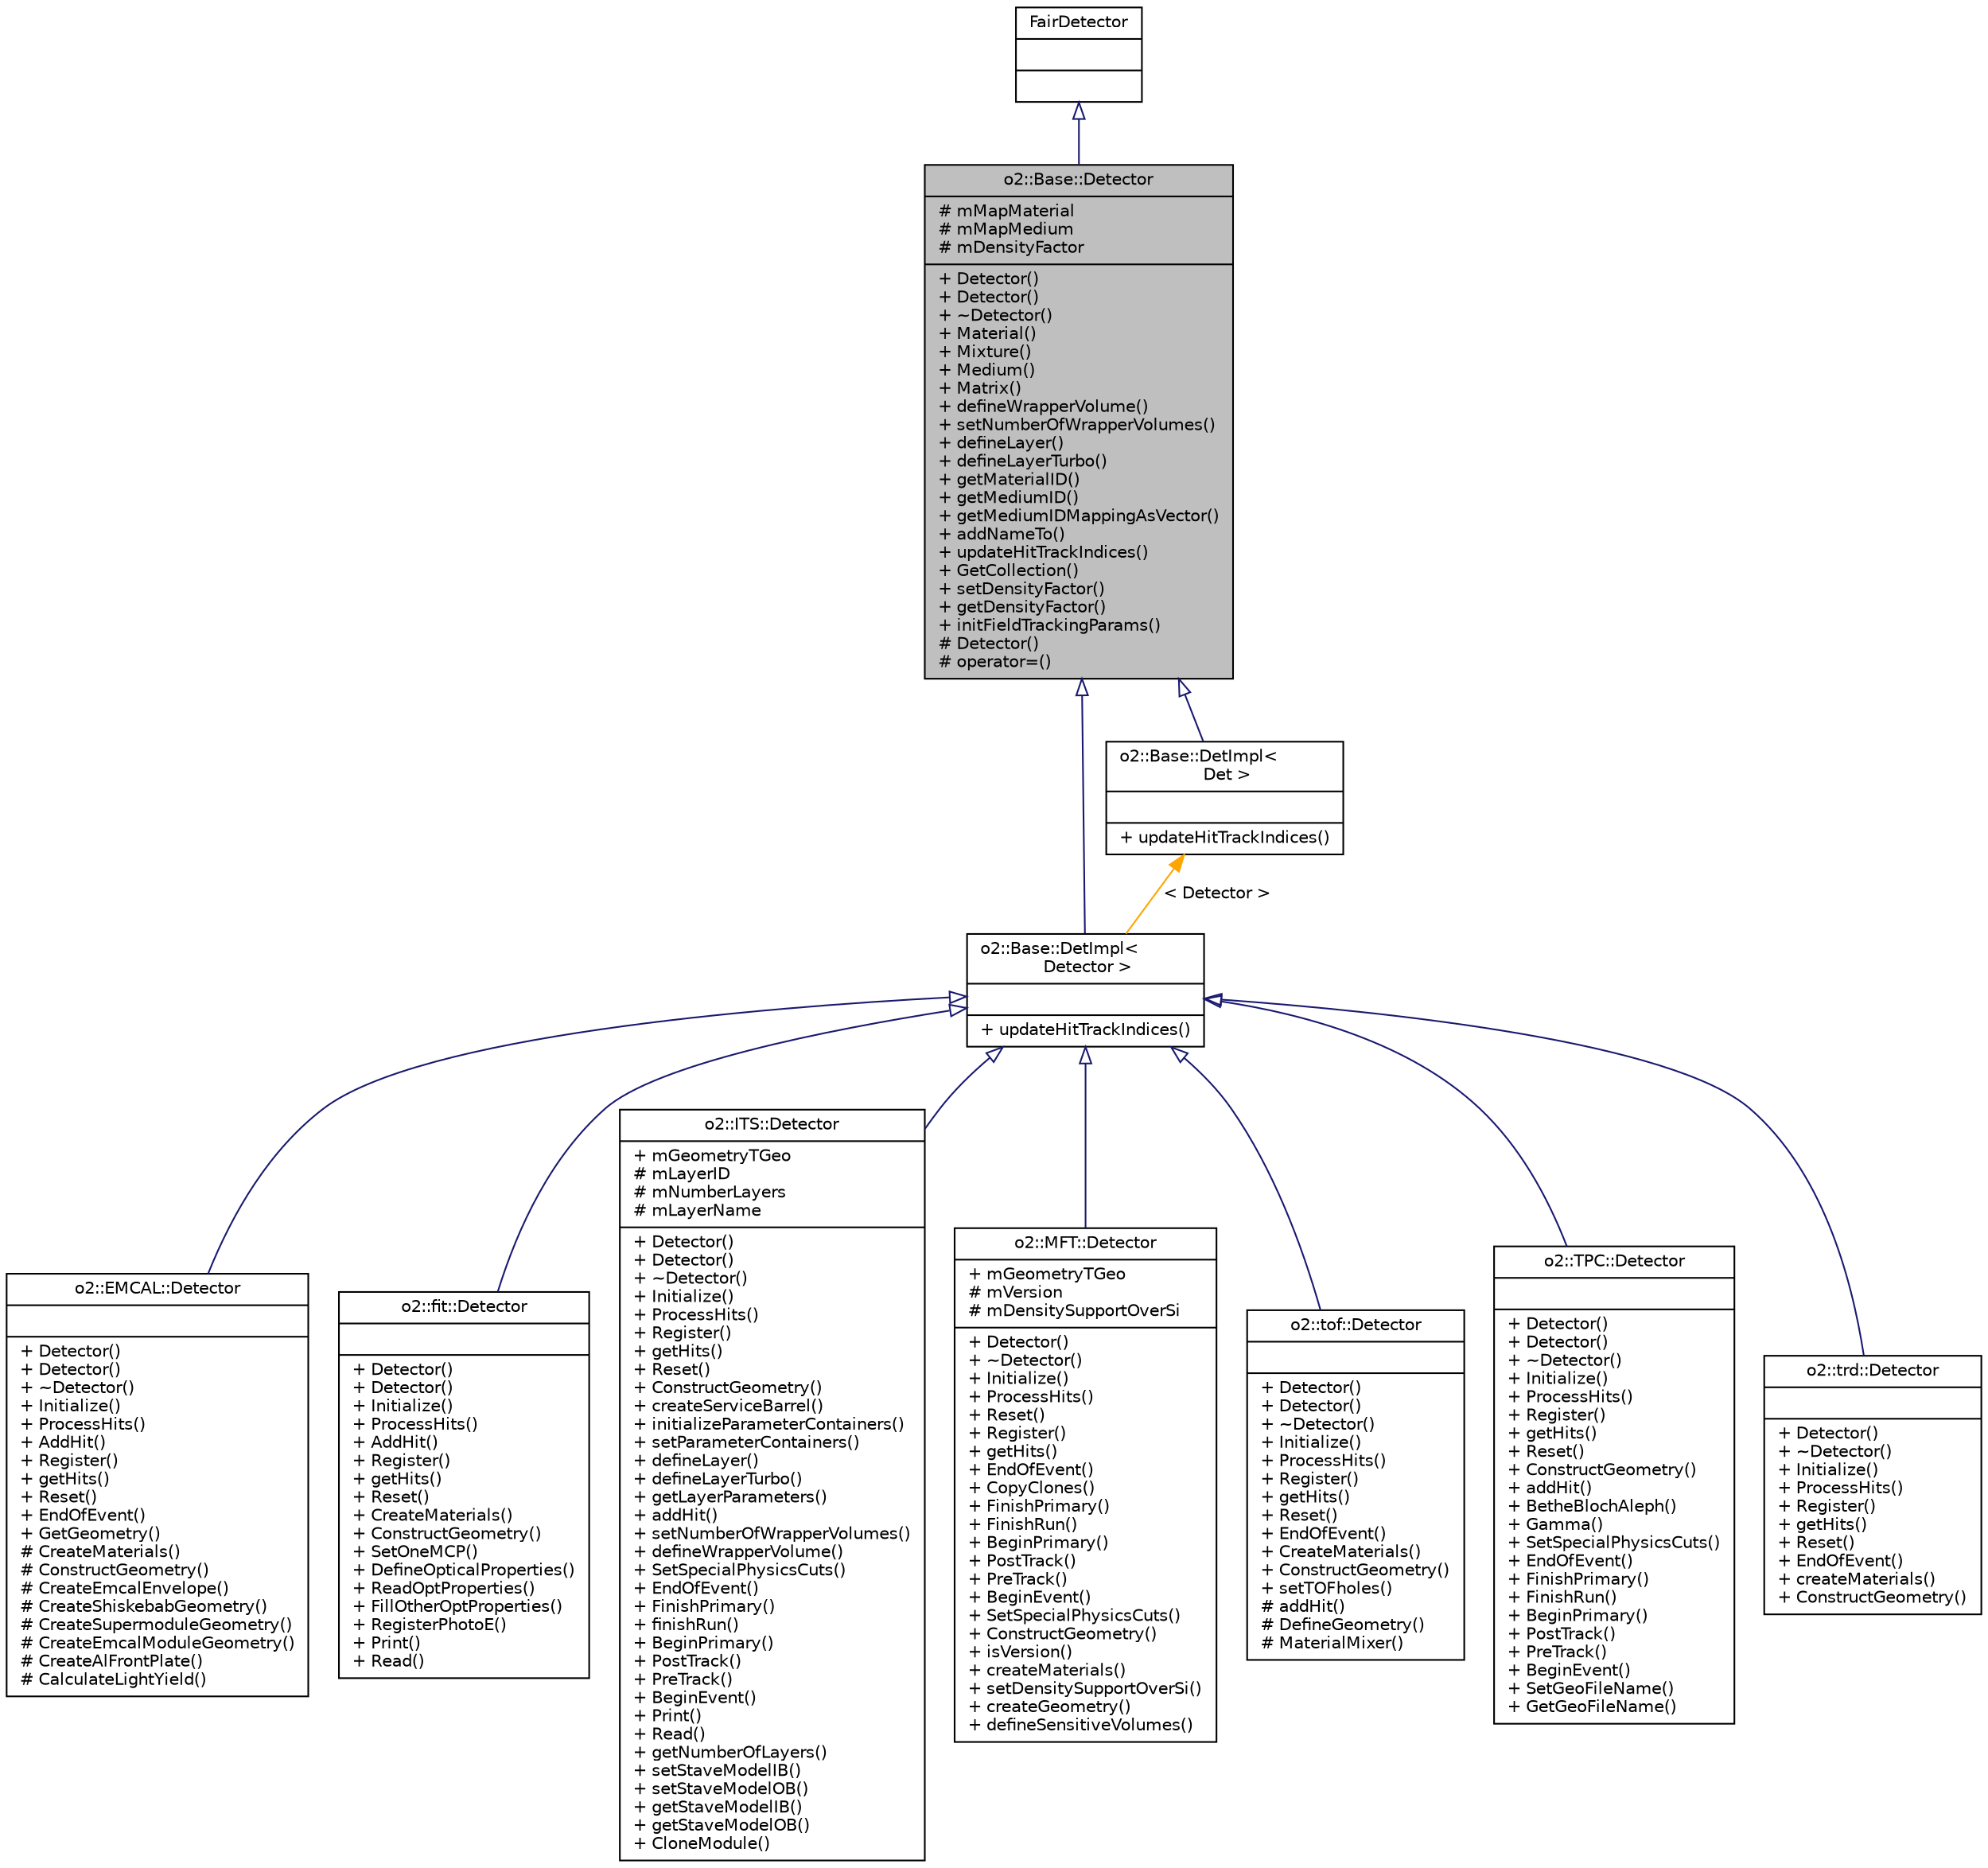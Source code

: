 digraph "o2::Base::Detector"
{
 // INTERACTIVE_SVG=YES
  bgcolor="transparent";
  edge [fontname="Helvetica",fontsize="10",labelfontname="Helvetica",labelfontsize="10"];
  node [fontname="Helvetica",fontsize="10",shape=record];
  Node1 [label="{o2::Base::Detector\n|# mMapMaterial\l# mMapMedium\l# mDensityFactor\l|+ Detector()\l+ Detector()\l+ ~Detector()\l+ Material()\l+ Mixture()\l+ Medium()\l+ Matrix()\l+ defineWrapperVolume()\l+ setNumberOfWrapperVolumes()\l+ defineLayer()\l+ defineLayerTurbo()\l+ getMaterialID()\l+ getMediumID()\l+ getMediumIDMappingAsVector()\l+ addNameTo()\l+ updateHitTrackIndices()\l+ GetCollection()\l+ setDensityFactor()\l+ getDensityFactor()\l+ initFieldTrackingParams()\l# Detector()\l# operator=()\l}",height=0.2,width=0.4,color="black", fillcolor="grey75", style="filled" fontcolor="black"];
  Node2 -> Node1 [dir="back",color="midnightblue",fontsize="10",style="solid",arrowtail="onormal",fontname="Helvetica"];
  Node2 [label="{FairDetector\n||}",height=0.2,width=0.4,color="black",URL="$d6/d0c/classFairDetector.html"];
  Node1 -> Node3 [dir="back",color="midnightblue",fontsize="10",style="solid",arrowtail="onormal",fontname="Helvetica"];
  Node3 [label="{o2::Base::DetImpl\<\l Detector \>\n||+ updateHitTrackIndices()\l}",height=0.2,width=0.4,color="black",URL="$d4/d8a/classo2_1_1Base_1_1DetImpl.html"];
  Node3 -> Node4 [dir="back",color="midnightblue",fontsize="10",style="solid",arrowtail="onormal",fontname="Helvetica"];
  Node4 [label="{o2::EMCAL::Detector\n||+ Detector()\l+ Detector()\l+ ~Detector()\l+ Initialize()\l+ ProcessHits()\l+ AddHit()\l+ Register()\l+ getHits()\l+ Reset()\l+ EndOfEvent()\l+ GetGeometry()\l# CreateMaterials()\l# ConstructGeometry()\l# CreateEmcalEnvelope()\l# CreateShiskebabGeometry()\l# CreateSupermoduleGeometry()\l# CreateEmcalModuleGeometry()\l# CreateAlFrontPlate()\l# CalculateLightYield()\l}",height=0.2,width=0.4,color="black",URL="$df/d30/classo2_1_1EMCAL_1_1Detector.html"];
  Node3 -> Node5 [dir="back",color="midnightblue",fontsize="10",style="solid",arrowtail="onormal",fontname="Helvetica"];
  Node5 [label="{o2::fit::Detector\n||+ Detector()\l+ Detector()\l+ Initialize()\l+ ProcessHits()\l+ AddHit()\l+ Register()\l+ getHits()\l+ Reset()\l+ CreateMaterials()\l+ ConstructGeometry()\l+ SetOneMCP()\l+ DefineOpticalProperties()\l+ ReadOptProperties()\l+ FillOtherOptProperties()\l+ RegisterPhotoE()\l+ Print()\l+ Read()\l}",height=0.2,width=0.4,color="black",URL="$d2/d64/classo2_1_1fit_1_1Detector.html"];
  Node3 -> Node6 [dir="back",color="midnightblue",fontsize="10",style="solid",arrowtail="onormal",fontname="Helvetica"];
  Node6 [label="{o2::ITS::Detector\n|+ mGeometryTGeo\l# mLayerID\l# mNumberLayers\l# mLayerName\l|+ Detector()\l+ Detector()\l+ ~Detector()\l+ Initialize()\l+ ProcessHits()\l+ Register()\l+ getHits()\l+ Reset()\l+ ConstructGeometry()\l+ createServiceBarrel()\l+ initializeParameterContainers()\l+ setParameterContainers()\l+ defineLayer()\l+ defineLayerTurbo()\l+ getLayerParameters()\l+ addHit()\l+ setNumberOfWrapperVolumes()\l+ defineWrapperVolume()\l+ SetSpecialPhysicsCuts()\l+ EndOfEvent()\l+ FinishPrimary()\l+ finishRun()\l+ BeginPrimary()\l+ PostTrack()\l+ PreTrack()\l+ BeginEvent()\l+ Print()\l+ Read()\l+ getNumberOfLayers()\l+ setStaveModelIB()\l+ setStaveModelOB()\l+ getStaveModelIB()\l+ getStaveModelOB()\l+ CloneModule()\l}",height=0.2,width=0.4,color="black",URL="$d6/dd3/classo2_1_1ITS_1_1Detector.html"];
  Node3 -> Node7 [dir="back",color="midnightblue",fontsize="10",style="solid",arrowtail="onormal",fontname="Helvetica"];
  Node7 [label="{o2::MFT::Detector\n|+ mGeometryTGeo\l# mVersion\l# mDensitySupportOverSi\l|+ Detector()\l+ ~Detector()\l+ Initialize()\l+ ProcessHits()\l+ Reset()\l+ Register()\l+ getHits()\l+ EndOfEvent()\l+ CopyClones()\l+ FinishPrimary()\l+ FinishRun()\l+ BeginPrimary()\l+ PostTrack()\l+ PreTrack()\l+ BeginEvent()\l+ SetSpecialPhysicsCuts()\l+ ConstructGeometry()\l+ isVersion()\l+ createMaterials()\l+ setDensitySupportOverSi()\l+ createGeometry()\l+ defineSensitiveVolumes()\l}",height=0.2,width=0.4,color="black",URL="$dd/d98/classo2_1_1MFT_1_1Detector.html"];
  Node3 -> Node8 [dir="back",color="midnightblue",fontsize="10",style="solid",arrowtail="onormal",fontname="Helvetica"];
  Node8 [label="{o2::tof::Detector\n||+ Detector()\l+ Detector()\l+ ~Detector()\l+ Initialize()\l+ ProcessHits()\l+ Register()\l+ getHits()\l+ Reset()\l+ EndOfEvent()\l+ CreateMaterials()\l+ ConstructGeometry()\l+ setTOFholes()\l# addHit()\l# DefineGeometry()\l# MaterialMixer()\l}",height=0.2,width=0.4,color="black",URL="$db/d30/classo2_1_1tof_1_1Detector.html"];
  Node3 -> Node9 [dir="back",color="midnightblue",fontsize="10",style="solid",arrowtail="onormal",fontname="Helvetica"];
  Node9 [label="{o2::TPC::Detector\n||+ Detector()\l+ Detector()\l+ ~Detector()\l+ Initialize()\l+ ProcessHits()\l+ Register()\l+ getHits()\l+ Reset()\l+ ConstructGeometry()\l+ addHit()\l+ BetheBlochAleph()\l+ Gamma()\l+ SetSpecialPhysicsCuts()\l+ EndOfEvent()\l+ FinishPrimary()\l+ FinishRun()\l+ BeginPrimary()\l+ PostTrack()\l+ PreTrack()\l+ BeginEvent()\l+ SetGeoFileName()\l+ GetGeoFileName()\l}",height=0.2,width=0.4,color="black",URL="$d3/dcb/classo2_1_1TPC_1_1Detector.html"];
  Node3 -> Node10 [dir="back",color="midnightblue",fontsize="10",style="solid",arrowtail="onormal",fontname="Helvetica"];
  Node10 [label="{o2::trd::Detector\n||+ Detector()\l+ ~Detector()\l+ Initialize()\l+ ProcessHits()\l+ Register()\l+ getHits()\l+ Reset()\l+ EndOfEvent()\l+ createMaterials()\l+ ConstructGeometry()\l}",height=0.2,width=0.4,color="black",URL="$d5/da6/classo2_1_1trd_1_1Detector.html"];
  Node1 -> Node11 [dir="back",color="midnightblue",fontsize="10",style="solid",arrowtail="onormal",fontname="Helvetica"];
  Node11 [label="{o2::Base::DetImpl\<\l Det \>\n||+ updateHitTrackIndices()\l}",height=0.2,width=0.4,color="black",URL="$d4/d8a/classo2_1_1Base_1_1DetImpl.html"];
  Node11 -> Node3 [dir="back",color="orange",fontsize="10",style="solid",label=" \< Detector \>" ,fontname="Helvetica"];
}
